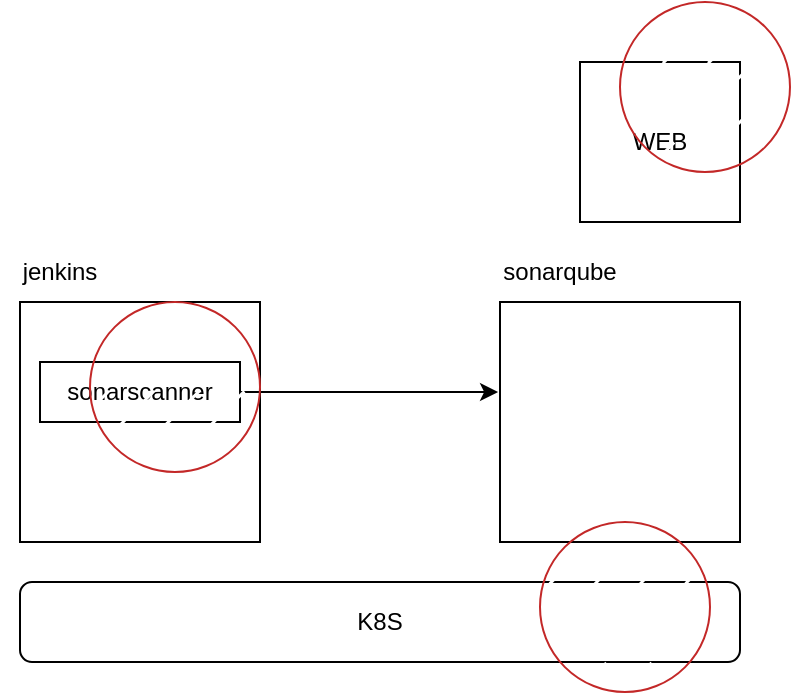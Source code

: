 <mxfile version="21.5.0" type="github">
  <diagram name="第 1 页" id="F5DT5zTCkN7BUkbLbciH">
    <mxGraphModel dx="1434" dy="764" grid="1" gridSize="10" guides="1" tooltips="1" connect="1" arrows="1" fold="1" page="1" pageScale="1" pageWidth="827" pageHeight="1169" math="0" shadow="0">
      <root>
        <mxCell id="0" />
        <mxCell id="1" parent="0" />
        <mxCell id="qTzD-UrpqLM8nSMdx4LY-1" value="" style="whiteSpace=wrap;html=1;aspect=fixed;" vertex="1" parent="1">
          <mxGeometry x="200" y="240" width="120" height="120" as="geometry" />
        </mxCell>
        <mxCell id="qTzD-UrpqLM8nSMdx4LY-9" style="edgeStyle=orthogonalEdgeStyle;rounded=0;orthogonalLoop=1;jettySize=auto;html=1;entryX=-0.008;entryY=0.375;entryDx=0;entryDy=0;entryPerimeter=0;" edge="1" parent="1" source="qTzD-UrpqLM8nSMdx4LY-5" target="qTzD-UrpqLM8nSMdx4LY-7">
          <mxGeometry relative="1" as="geometry" />
        </mxCell>
        <mxCell id="qTzD-UrpqLM8nSMdx4LY-5" value="sonarscanner" style="rounded=0;whiteSpace=wrap;html=1;" vertex="1" parent="1">
          <mxGeometry x="210" y="270" width="100" height="30" as="geometry" />
        </mxCell>
        <mxCell id="qTzD-UrpqLM8nSMdx4LY-6" value="jenkins" style="text;html=1;strokeColor=none;fillColor=none;align=center;verticalAlign=middle;whiteSpace=wrap;rounded=0;" vertex="1" parent="1">
          <mxGeometry x="190" y="210" width="60" height="30" as="geometry" />
        </mxCell>
        <mxCell id="qTzD-UrpqLM8nSMdx4LY-7" value="" style="whiteSpace=wrap;html=1;aspect=fixed;" vertex="1" parent="1">
          <mxGeometry x="440" y="240" width="120" height="120" as="geometry" />
        </mxCell>
        <mxCell id="qTzD-UrpqLM8nSMdx4LY-10" value="sonarqube" style="text;html=1;strokeColor=none;fillColor=none;align=center;verticalAlign=middle;whiteSpace=wrap;rounded=0;" vertex="1" parent="1">
          <mxGeometry x="440" y="210" width="60" height="30" as="geometry" />
        </mxCell>
        <mxCell id="qTzD-UrpqLM8nSMdx4LY-13" value="K8S" style="rounded=1;whiteSpace=wrap;html=1;" vertex="1" parent="1">
          <mxGeometry x="200" y="380" width="360" height="40" as="geometry" />
        </mxCell>
        <mxCell id="qTzD-UrpqLM8nSMdx4LY-14" value="" style="ellipse;whiteSpace=wrap;html=1;aspect=fixed;labelBorderColor=default;strokeColor=#c32828;fillStyle=dashed;" vertex="1" parent="1">
          <mxGeometry x="460" y="350" width="85" height="85" as="geometry" />
        </mxCell>
        <mxCell id="qTzD-UrpqLM8nSMdx4LY-16" value="" style="ellipse;whiteSpace=wrap;html=1;aspect=fixed;labelBorderColor=default;strokeColor=#c32828;fillStyle=dashed;" vertex="1" parent="1">
          <mxGeometry x="235" y="240" width="85" height="85" as="geometry" />
        </mxCell>
        <mxCell id="qTzD-UrpqLM8nSMdx4LY-18" value="WEB" style="whiteSpace=wrap;html=1;aspect=fixed;" vertex="1" parent="1">
          <mxGeometry x="480" y="120" width="80" height="80" as="geometry" />
        </mxCell>
        <mxCell id="qTzD-UrpqLM8nSMdx4LY-17" value="" style="ellipse;whiteSpace=wrap;html=1;aspect=fixed;labelBorderColor=default;strokeColor=#c32828;fillStyle=dashed;" vertex="1" parent="1">
          <mxGeometry x="500" y="90" width="85" height="85" as="geometry" />
        </mxCell>
      </root>
    </mxGraphModel>
  </diagram>
</mxfile>
